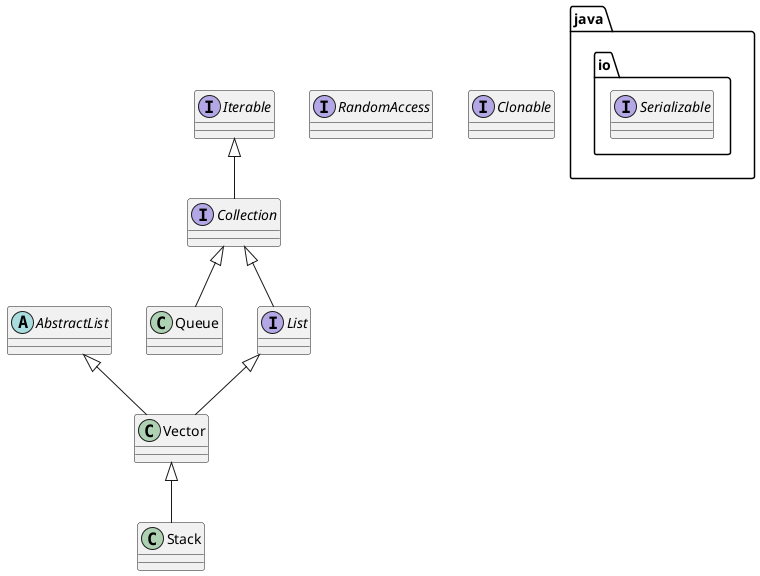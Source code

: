 @startuml java collections
class Vector
class Stack
class Queue
abstract class AbstractList
interface Collection
interface Iterable
interface List
interface RandomAccess
interface Clonable
interface java.io.Serializable
Iterable <|-- Collection 
Vector <|-- Stack
AbstractList <|-- Vector 
List <|-- Vector 
' Vector --|> RandomAccess
' Vector --|> Clonable
' Vector --|> java.io.Serializable
Collection <|-- List 
Collection <|-- Queue
@enduml